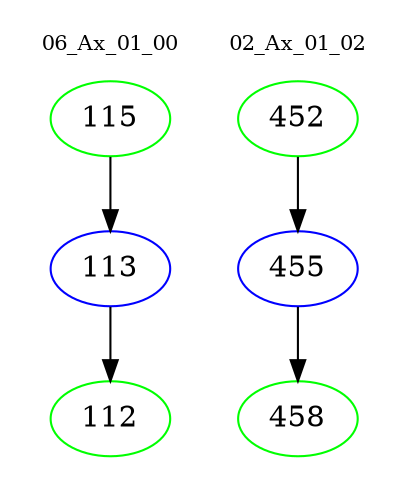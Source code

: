 digraph{
subgraph cluster_0 {
color = white
label = "06_Ax_01_00";
fontsize=10;
T0_115 [label="115", color="green"]
T0_115 -> T0_113 [color="black"]
T0_113 [label="113", color="blue"]
T0_113 -> T0_112 [color="black"]
T0_112 [label="112", color="green"]
}
subgraph cluster_1 {
color = white
label = "02_Ax_01_02";
fontsize=10;
T1_452 [label="452", color="green"]
T1_452 -> T1_455 [color="black"]
T1_455 [label="455", color="blue"]
T1_455 -> T1_458 [color="black"]
T1_458 [label="458", color="green"]
}
}
